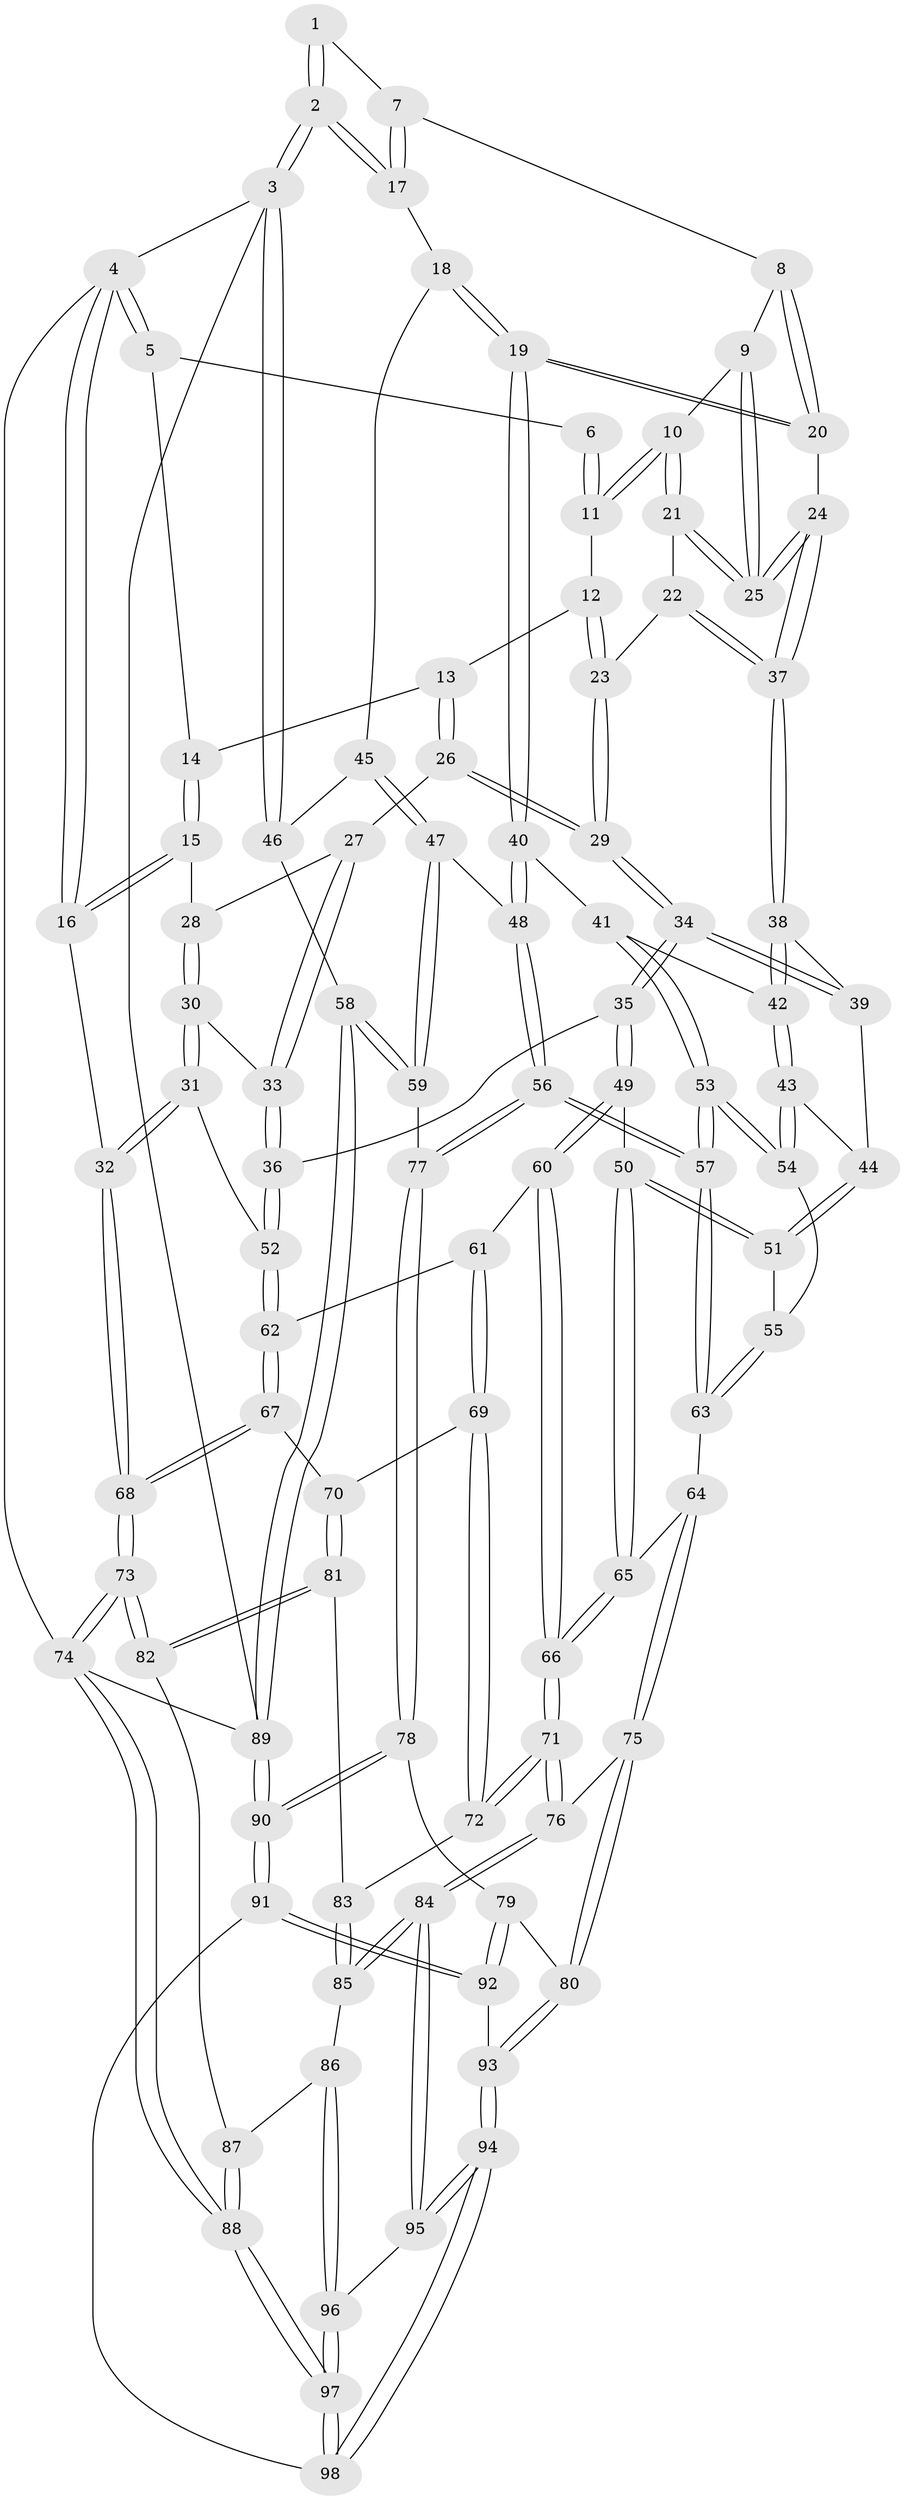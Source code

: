 // Generated by graph-tools (version 1.1) at 2025/11/02/27/25 16:11:56]
// undirected, 98 vertices, 242 edges
graph export_dot {
graph [start="1"]
  node [color=gray90,style=filled];
  1 [pos="+0.8136173809767989+0"];
  2 [pos="+1+0"];
  3 [pos="+1+0"];
  4 [pos="+0+0"];
  5 [pos="+0.17313902462070482+0"];
  6 [pos="+0.4724923721589343+0"];
  7 [pos="+0.7749130930743395+0.0753115961403752"];
  8 [pos="+0.6834470351042796+0.11700342833200537"];
  9 [pos="+0.604410460169958+0.11444038502487261"];
  10 [pos="+0.5890079852687614+0.10901850309314418"];
  11 [pos="+0.5104177200937541+0.0057393198030193495"];
  12 [pos="+0.41857366037860316+0.15124837937769084"];
  13 [pos="+0.3574264879906756+0.1622753594995018"];
  14 [pos="+0.1953839988162213+0"];
  15 [pos="+0.19050366347670342+0.17307907418675758"];
  16 [pos="+0+0.3246956486846844"];
  17 [pos="+0.863748374629997+0.16890457885778654"];
  18 [pos="+0.8752649931144552+0.28199601597462076"];
  19 [pos="+0.8502162563392248+0.306519215379723"];
  20 [pos="+0.7412766999425139+0.2881021932191463"];
  21 [pos="+0.5556903485325959+0.18424784382618856"];
  22 [pos="+0.5206873110795873+0.2504963611825526"];
  23 [pos="+0.4751359918309157+0.2710744398951772"];
  24 [pos="+0.6723570842272282+0.30159732892176"];
  25 [pos="+0.6645632187741733+0.2831856795162471"];
  26 [pos="+0.2989542382994426+0.237050402360295"];
  27 [pos="+0.2664893195096988+0.23455869981113908"];
  28 [pos="+0.2227581650840158+0.21228484173959317"];
  29 [pos="+0.4190930334971232+0.3602240265882328"];
  30 [pos="+0.11728476172810913+0.38451588559248995"];
  31 [pos="+0.050158501159888604+0.42919789537402653"];
  32 [pos="+0+0.3885510623692717"];
  33 [pos="+0.23497145946584996+0.3545794829434312"];
  34 [pos="+0.41948633460325185+0.39626720856451497"];
  35 [pos="+0.40810824187835165+0.4355741538097227"];
  36 [pos="+0.3688990910402771+0.432855411994115"];
  37 [pos="+0.6535408728824106+0.3141426876332195"];
  38 [pos="+0.6427146847731305+0.3382792940462619"];
  39 [pos="+0.6072544831919796+0.36173697848494013"];
  40 [pos="+0.8414748570995965+0.41494286553441384"];
  41 [pos="+0.8043154729009505+0.43594222052789705"];
  42 [pos="+0.68458012161914+0.46591994480509435"];
  43 [pos="+0.6813634840720675+0.469836156765635"];
  44 [pos="+0.5941460913069729+0.4403558862466709"];
  45 [pos="+0.9032536651395446+0.2826434551260034"];
  46 [pos="+1+0.2764702819216877"];
  47 [pos="+1+0.608538543796595"];
  48 [pos="+0.8662307014907488+0.4511726416242459"];
  49 [pos="+0.4170937789084413+0.4606005507909865"];
  50 [pos="+0.42391872932427116+0.46803406256541313"];
  51 [pos="+0.511977297349126+0.4827934346093316"];
  52 [pos="+0.13532919698248816+0.49641483383425977"];
  53 [pos="+0.7472019109838534+0.5762891806322742"];
  54 [pos="+0.6729235817333964+0.49433622209777117"];
  55 [pos="+0.6188405108832191+0.54514308831645"];
  56 [pos="+0.784863669239147+0.7006029156169751"];
  57 [pos="+0.7744529660382551+0.6911193622362213"];
  58 [pos="+1+0.6443492255783448"];
  59 [pos="+1+0.6437103489803162"];
  60 [pos="+0.3151620504449134+0.5647547237338228"];
  61 [pos="+0.22914745188452537+0.6039622354256924"];
  62 [pos="+0.159311715578089+0.5490976309456872"];
  63 [pos="+0.621546183484023+0.6282721834481081"];
  64 [pos="+0.5619793722934997+0.6581681070620117"];
  65 [pos="+0.4463027330552941+0.5642412640953286"];
  66 [pos="+0.3739969481314887+0.7303656851840664"];
  67 [pos="+0.09603421135747983+0.6742292302548385"];
  68 [pos="+0+0.654876249818124"];
  69 [pos="+0.24206519054142622+0.6699824631772119"];
  70 [pos="+0.12496337035097427+0.712894297089121"];
  71 [pos="+0.37265945944851814+0.7364849363316558"];
  72 [pos="+0.26978076900344977+0.703981826469927"];
  73 [pos="+0+0.9243307799918197"];
  74 [pos="+0+1"];
  75 [pos="+0.5082955639739891+0.7969802451405561"];
  76 [pos="+0.41406756495464186+0.8043780194363884"];
  77 [pos="+0.8021401771689989+0.7280790292991374"];
  78 [pos="+0.7894749283398864+0.7623303904442289"];
  79 [pos="+0.7195624937608887+0.8042218029905902"];
  80 [pos="+0.5679254909758288+0.8342665838096197"];
  81 [pos="+0.12494336230366618+0.7799745856863033"];
  82 [pos="+0.1181334977773251+0.7899346803774582"];
  83 [pos="+0.21420318127548213+0.7743872466857087"];
  84 [pos="+0.3923086671775823+0.8391968797634154"];
  85 [pos="+0.2566798166927303+0.8744927958615839"];
  86 [pos="+0.24008427028848817+0.8890908664147812"];
  87 [pos="+0.15333635795329997+0.8526359526341847"];
  88 [pos="+0+1"];
  89 [pos="+1+1"];
  90 [pos="+1+1"];
  91 [pos="+0.8037249410507692+1"];
  92 [pos="+0.6922550380564642+1"];
  93 [pos="+0.5766655407267217+0.9107903141331235"];
  94 [pos="+0.4516846102946996+1"];
  95 [pos="+0.3964042340757658+0.9176274799369549"];
  96 [pos="+0.19632014869006736+1"];
  97 [pos="+0.03745669837757546+1"];
  98 [pos="+0.44699596421532467+1"];
  1 -- 2;
  1 -- 2;
  1 -- 7;
  2 -- 3;
  2 -- 3;
  2 -- 17;
  2 -- 17;
  3 -- 4;
  3 -- 46;
  3 -- 46;
  3 -- 89;
  4 -- 5;
  4 -- 5;
  4 -- 16;
  4 -- 16;
  4 -- 74;
  5 -- 6;
  5 -- 14;
  6 -- 11;
  6 -- 11;
  7 -- 8;
  7 -- 17;
  7 -- 17;
  8 -- 9;
  8 -- 20;
  8 -- 20;
  9 -- 10;
  9 -- 25;
  9 -- 25;
  10 -- 11;
  10 -- 11;
  10 -- 21;
  10 -- 21;
  11 -- 12;
  12 -- 13;
  12 -- 23;
  12 -- 23;
  13 -- 14;
  13 -- 26;
  13 -- 26;
  14 -- 15;
  14 -- 15;
  15 -- 16;
  15 -- 16;
  15 -- 28;
  16 -- 32;
  17 -- 18;
  18 -- 19;
  18 -- 19;
  18 -- 45;
  19 -- 20;
  19 -- 20;
  19 -- 40;
  19 -- 40;
  20 -- 24;
  21 -- 22;
  21 -- 25;
  21 -- 25;
  22 -- 23;
  22 -- 37;
  22 -- 37;
  23 -- 29;
  23 -- 29;
  24 -- 25;
  24 -- 25;
  24 -- 37;
  24 -- 37;
  26 -- 27;
  26 -- 29;
  26 -- 29;
  27 -- 28;
  27 -- 33;
  27 -- 33;
  28 -- 30;
  28 -- 30;
  29 -- 34;
  29 -- 34;
  30 -- 31;
  30 -- 31;
  30 -- 33;
  31 -- 32;
  31 -- 32;
  31 -- 52;
  32 -- 68;
  32 -- 68;
  33 -- 36;
  33 -- 36;
  34 -- 35;
  34 -- 35;
  34 -- 39;
  34 -- 39;
  35 -- 36;
  35 -- 49;
  35 -- 49;
  36 -- 52;
  36 -- 52;
  37 -- 38;
  37 -- 38;
  38 -- 39;
  38 -- 42;
  38 -- 42;
  39 -- 44;
  40 -- 41;
  40 -- 48;
  40 -- 48;
  41 -- 42;
  41 -- 53;
  41 -- 53;
  42 -- 43;
  42 -- 43;
  43 -- 44;
  43 -- 54;
  43 -- 54;
  44 -- 51;
  44 -- 51;
  45 -- 46;
  45 -- 47;
  45 -- 47;
  46 -- 58;
  47 -- 48;
  47 -- 59;
  47 -- 59;
  48 -- 56;
  48 -- 56;
  49 -- 50;
  49 -- 60;
  49 -- 60;
  50 -- 51;
  50 -- 51;
  50 -- 65;
  50 -- 65;
  51 -- 55;
  52 -- 62;
  52 -- 62;
  53 -- 54;
  53 -- 54;
  53 -- 57;
  53 -- 57;
  54 -- 55;
  55 -- 63;
  55 -- 63;
  56 -- 57;
  56 -- 57;
  56 -- 77;
  56 -- 77;
  57 -- 63;
  57 -- 63;
  58 -- 59;
  58 -- 59;
  58 -- 89;
  58 -- 89;
  59 -- 77;
  60 -- 61;
  60 -- 66;
  60 -- 66;
  61 -- 62;
  61 -- 69;
  61 -- 69;
  62 -- 67;
  62 -- 67;
  63 -- 64;
  64 -- 65;
  64 -- 75;
  64 -- 75;
  65 -- 66;
  65 -- 66;
  66 -- 71;
  66 -- 71;
  67 -- 68;
  67 -- 68;
  67 -- 70;
  68 -- 73;
  68 -- 73;
  69 -- 70;
  69 -- 72;
  69 -- 72;
  70 -- 81;
  70 -- 81;
  71 -- 72;
  71 -- 72;
  71 -- 76;
  71 -- 76;
  72 -- 83;
  73 -- 74;
  73 -- 74;
  73 -- 82;
  73 -- 82;
  74 -- 88;
  74 -- 88;
  74 -- 89;
  75 -- 76;
  75 -- 80;
  75 -- 80;
  76 -- 84;
  76 -- 84;
  77 -- 78;
  77 -- 78;
  78 -- 79;
  78 -- 90;
  78 -- 90;
  79 -- 80;
  79 -- 92;
  79 -- 92;
  80 -- 93;
  80 -- 93;
  81 -- 82;
  81 -- 82;
  81 -- 83;
  82 -- 87;
  83 -- 85;
  83 -- 85;
  84 -- 85;
  84 -- 85;
  84 -- 95;
  84 -- 95;
  85 -- 86;
  86 -- 87;
  86 -- 96;
  86 -- 96;
  87 -- 88;
  87 -- 88;
  88 -- 97;
  88 -- 97;
  89 -- 90;
  89 -- 90;
  90 -- 91;
  90 -- 91;
  91 -- 92;
  91 -- 92;
  91 -- 98;
  92 -- 93;
  93 -- 94;
  93 -- 94;
  94 -- 95;
  94 -- 95;
  94 -- 98;
  94 -- 98;
  95 -- 96;
  96 -- 97;
  96 -- 97;
  97 -- 98;
  97 -- 98;
}

